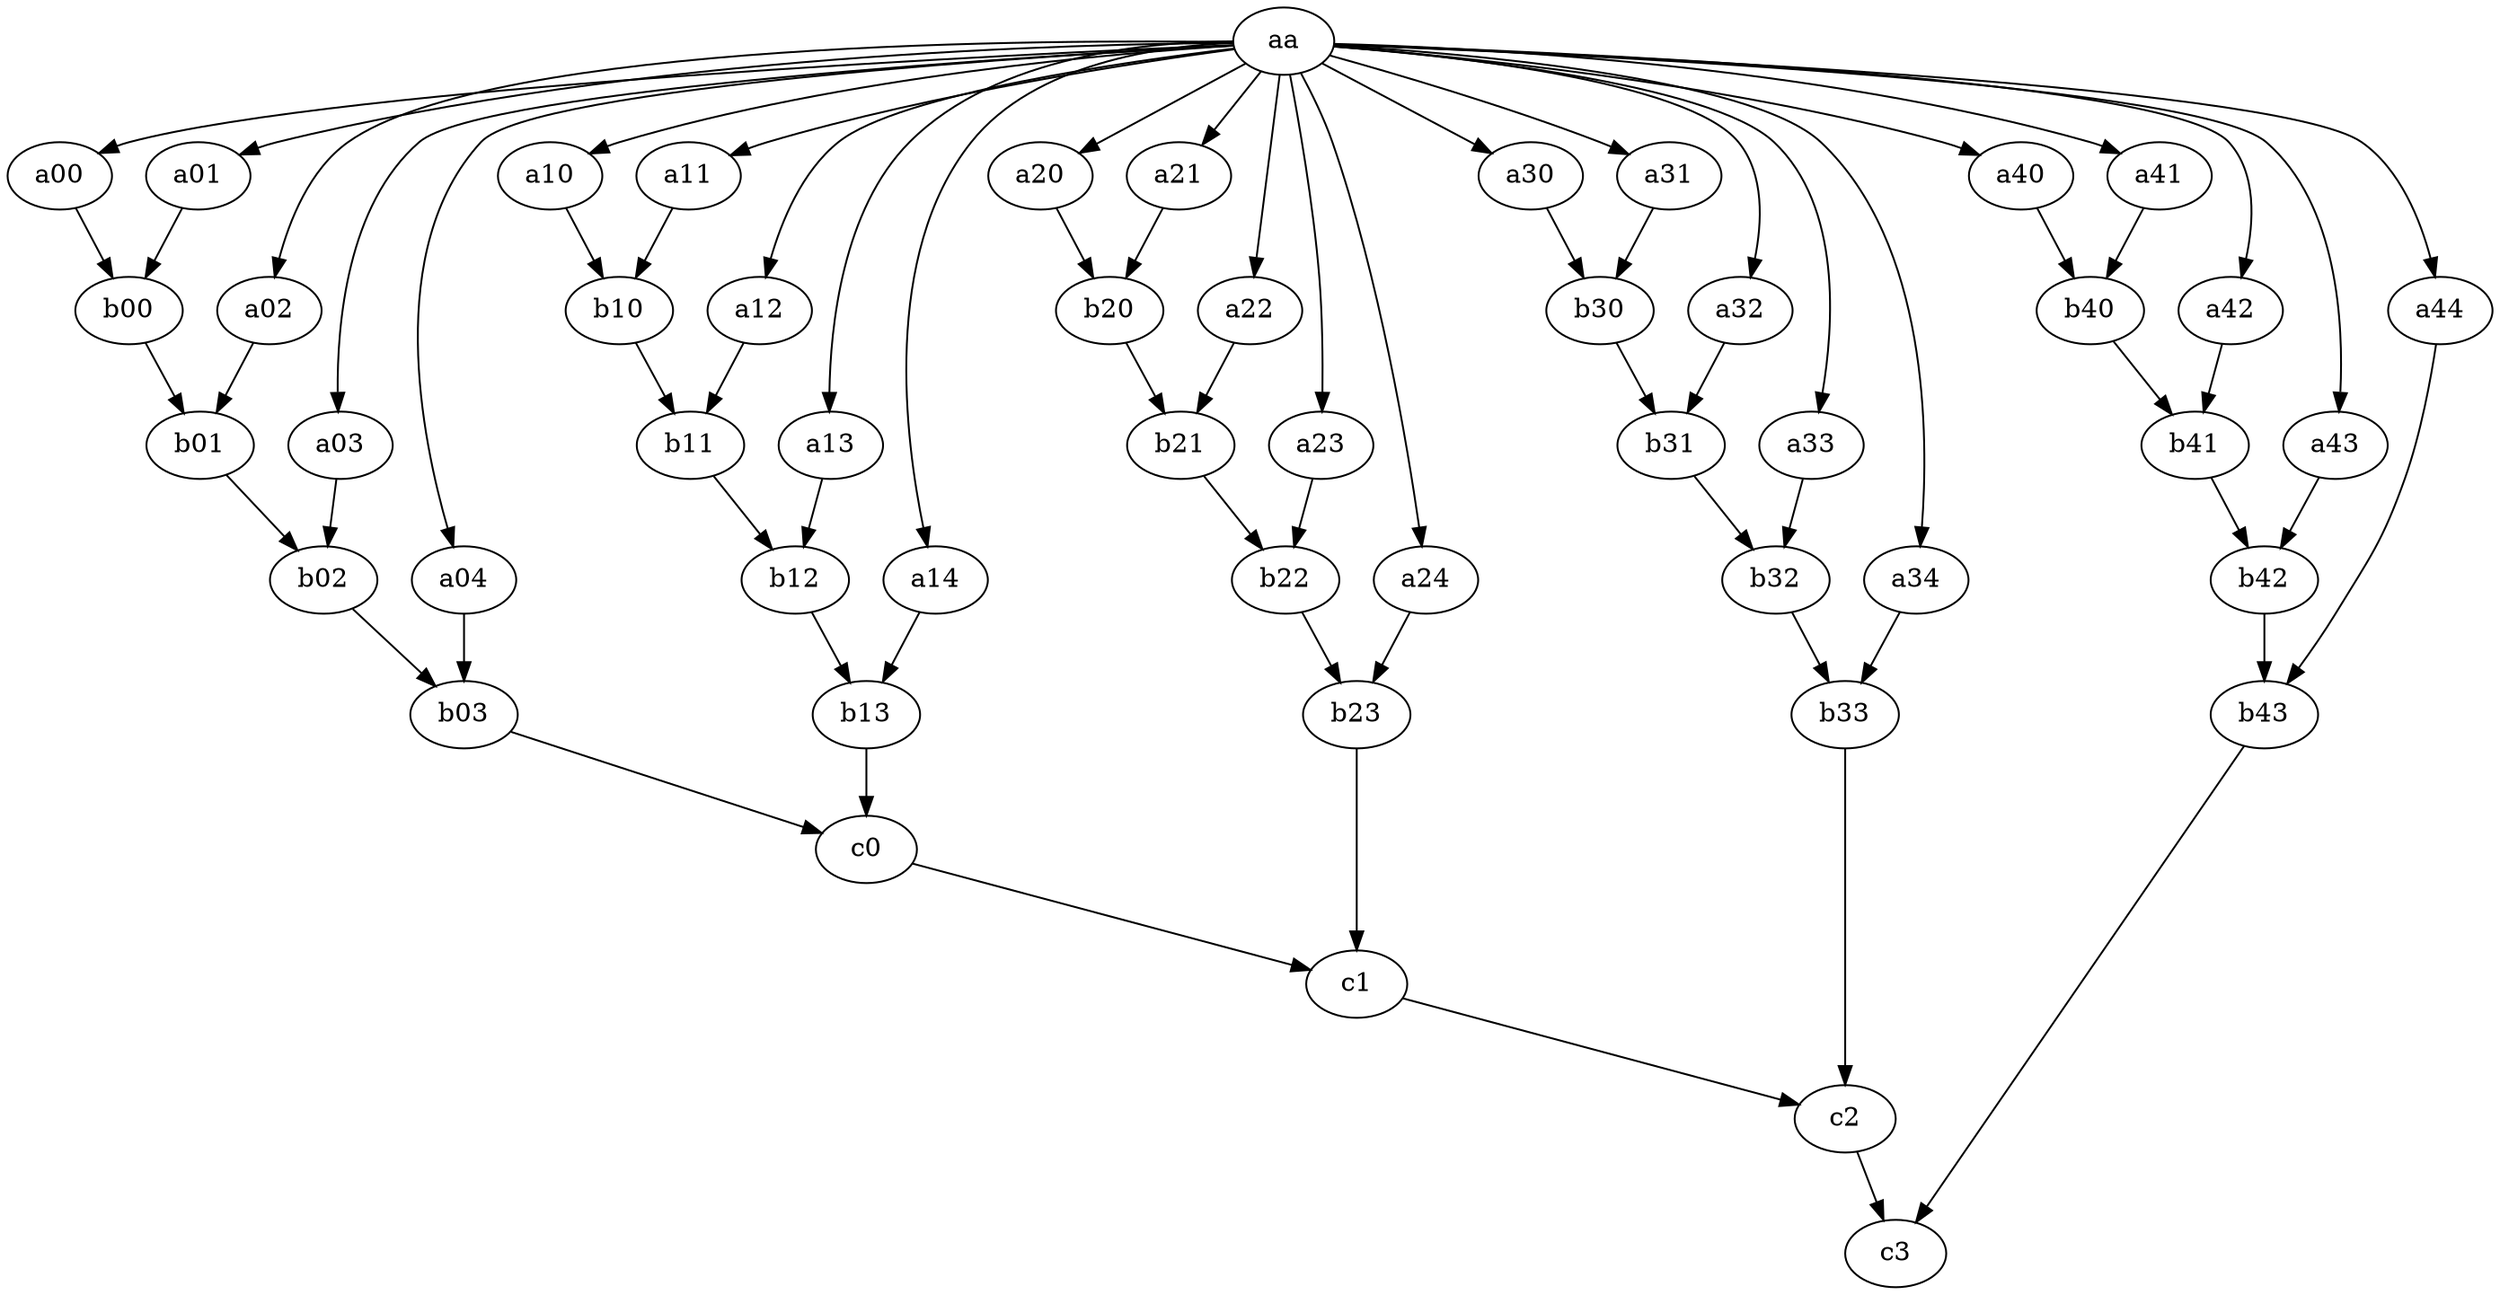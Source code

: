 digraph "oriente_relou_50v_2" {
"aa" -> "a00";
"aa" -> "a01";
"aa" -> "a02";
"aa" -> "a03";
"aa" -> "a04";
"a00" -> "b00";
"a01" -> "b00";
"a02" -> "b01";
"a03" -> "b02";
"a04" -> "b03";
"b00" -> "b01";
"b01" -> "b02";
"b02" -> "b03";

"aa" -> "a10";
"aa" -> "a11";
"aa" -> "a12";
"aa" -> "a13";
"aa" -> "a14";
"a10" -> "b10";
"a11" -> "b10";
"a12" -> "b11";
"a13" -> "b12";
"a14" -> "b13";
"b10" -> "b11";
"b11" -> "b12";
"b12" -> "b13";

"aa" -> "a20";
"aa" -> "a21";
"aa" -> "a22";
"aa" -> "a23";
"aa" -> "a24";
"a20" -> "b20";
"a21" -> "b20";
"a22" -> "b21";
"a23" -> "b22";
"a24" -> "b23";
"b20" -> "b21";
"b21" -> "b22";
"b22" -> "b23";

"aa" -> "a30";
"aa" -> "a31";
"aa" -> "a32";
"aa" -> "a33";
"aa" -> "a34";
"a30" -> "b30";
"a31" -> "b30";
"a32" -> "b31";
"a33" -> "b32";
"a34" -> "b33";
"b30" -> "b31";
"b31" -> "b32";
"b32" -> "b33";

"aa" -> "a40";
"aa" -> "a41";
"aa" -> "a42";
"aa" -> "a43";
"aa" -> "a44";
"a40" -> "b40";
"a41" -> "b40";
"a42" -> "b41";
"a43" -> "b42";
"a44" -> "b43";
"b40" -> "b41";
"b41" -> "b42";
"b42" -> "b43";

"b03" -> "c0";
"b13" -> "c0";
"b23" -> "c1";
"b33" -> "c2";
"b43" -> "c3";
"c0" -> "c1";
"c1" -> "c2";
"c2" -> "c3";
}
